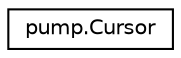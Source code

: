 digraph "Graphical Class Hierarchy"
{
  edge [fontname="Helvetica",fontsize="10",labelfontname="Helvetica",labelfontsize="10"];
  node [fontname="Helvetica",fontsize="10",shape=record];
  rankdir="LR";
  Node0 [label="pump.Cursor",height=0.2,width=0.4,color="black", fillcolor="white", style="filled",URL="$classpump_1_1Cursor.html"];
}
